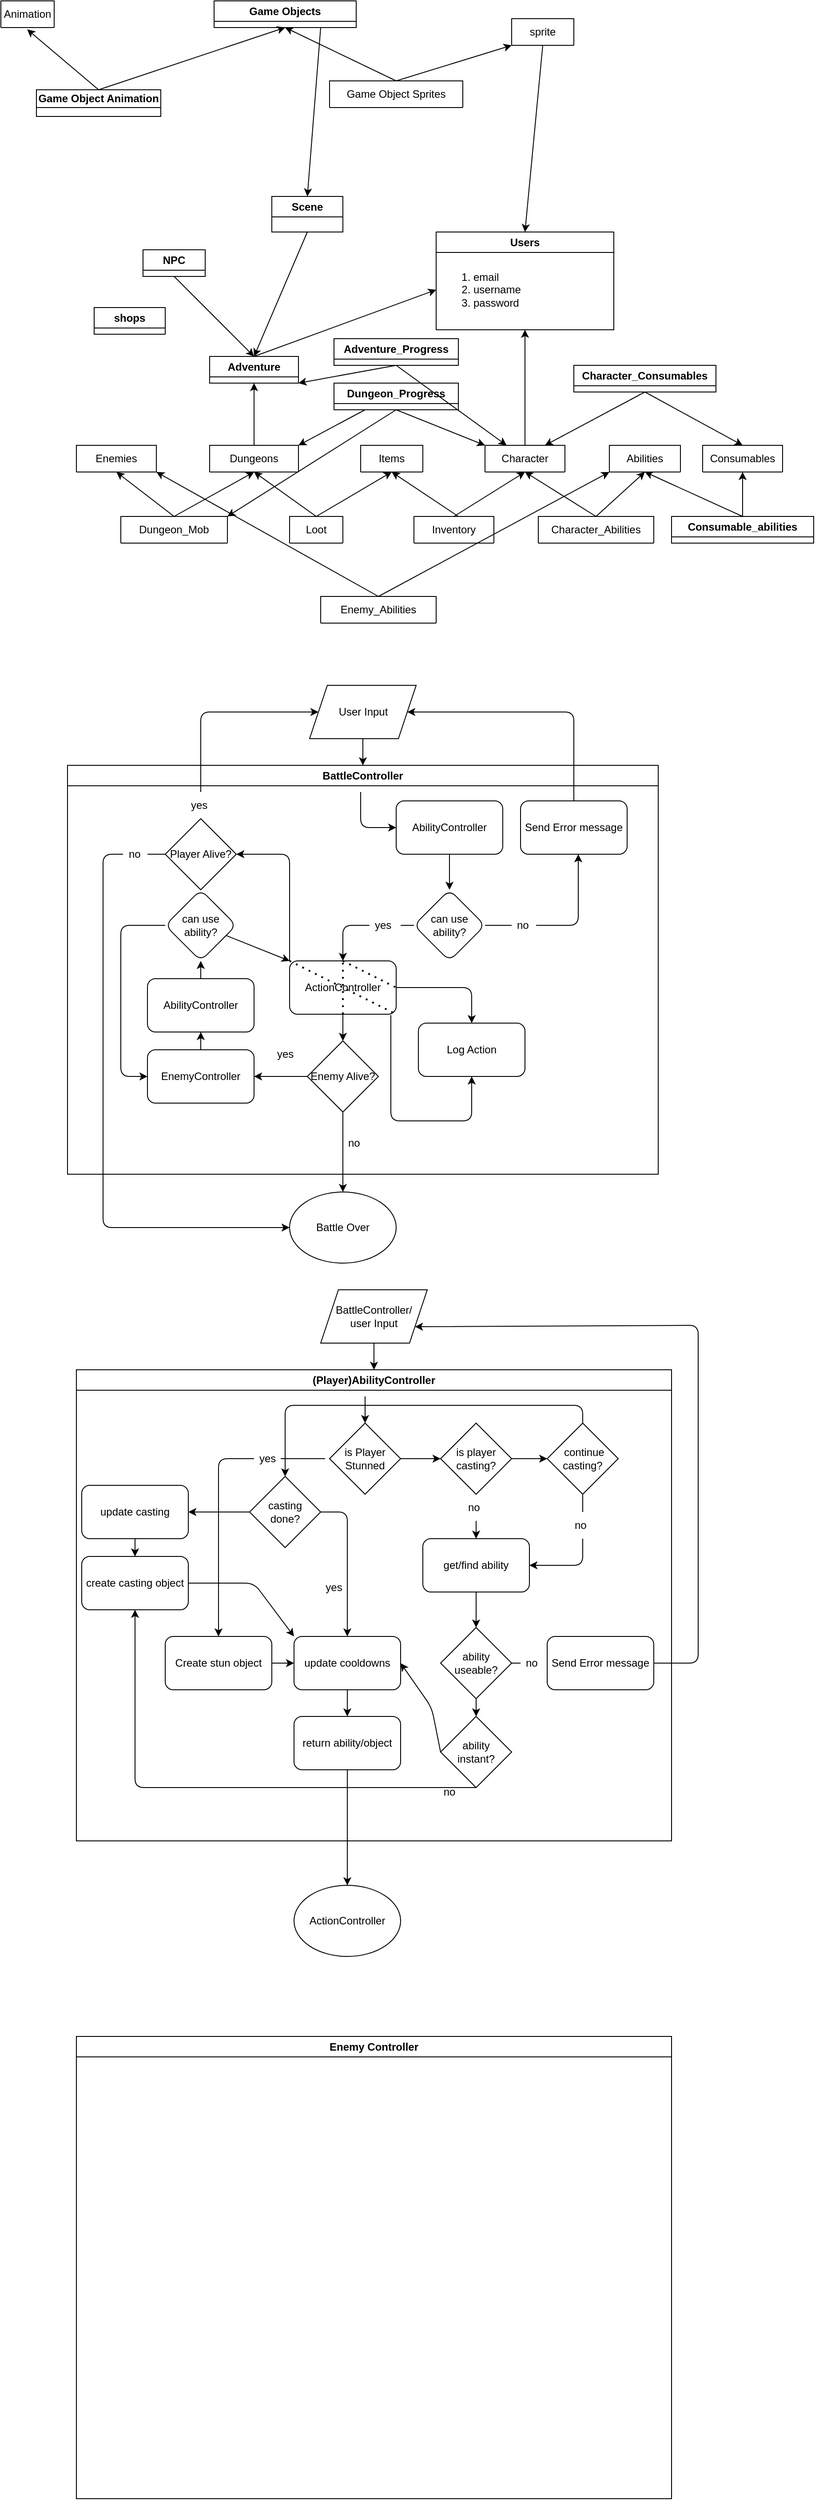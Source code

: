 <mxfile>
    <diagram id="T8C3bZ8Fw9OgXHhQJTOG" name="Page-1">
        <mxGraphModel dx="2020" dy="589" grid="1" gridSize="10" guides="1" tooltips="1" connect="1" arrows="1" fold="1" page="1" pageScale="1" pageWidth="850" pageHeight="1100" math="0" shadow="0">
            <root>
                <mxCell id="0"/>
                <mxCell id="1" parent="0"/>
                <mxCell id="2" value="Game Object Animation" style="swimlane;whiteSpace=wrap;html=1;startSize=20;" parent="1" vertex="1" collapsed="1">
                    <mxGeometry x="-35" y="730" width="140" height="30" as="geometry">
                        <mxRectangle x="110" y="570" width="200" height="80" as="alternateBounds"/>
                    </mxGeometry>
                </mxCell>
                <mxCell id="37" value="Animation_id" style="text;strokeColor=none;fillColor=none;align=left;verticalAlign=middle;spacingLeft=4;spacingRight=4;overflow=hidden;points=[[0,0.5],[1,0.5]];portConstraint=eastwest;rotatable=0;whiteSpace=wrap;html=1;" parent="2" vertex="1">
                    <mxGeometry y="20" width="200" height="30" as="geometry"/>
                </mxCell>
                <mxCell id="38" value="GameObject_id" style="text;strokeColor=none;fillColor=none;align=left;verticalAlign=middle;spacingLeft=4;spacingRight=4;overflow=hidden;points=[[0,0.5],[1,0.5]];portConstraint=eastwest;rotatable=0;whiteSpace=wrap;html=1;" parent="2" vertex="1">
                    <mxGeometry y="50" width="200" height="30" as="geometry"/>
                </mxCell>
                <mxCell id="5" value="Scene" style="swimlane;whiteSpace=wrap;html=1;startSize=23;" parent="1" vertex="1" collapsed="1">
                    <mxGeometry x="230" y="850" width="80" height="40" as="geometry">
                        <mxRectangle x="250" y="190" width="240" height="245" as="alternateBounds"/>
                    </mxGeometry>
                </mxCell>
                <mxCell id="11" value="Users" style="swimlane;whiteSpace=wrap;html=1;" parent="1" vertex="1">
                    <mxGeometry x="415" y="890" width="200" height="110" as="geometry">
                        <mxRectangle x="505" y="900" width="70" height="30" as="alternateBounds"/>
                    </mxGeometry>
                </mxCell>
                <mxCell id="122" value="&lt;ol&gt;&lt;li&gt;email&lt;/li&gt;&lt;li&gt;username&lt;/li&gt;&lt;li&gt;password&lt;/li&gt;&lt;/ol&gt;" style="text;strokeColor=none;fillColor=none;html=1;whiteSpace=wrap;verticalAlign=middle;overflow=hidden;" parent="11" vertex="1">
                    <mxGeometry y="25" width="200" height="80" as="geometry"/>
                </mxCell>
                <mxCell id="24" value="" style="endArrow=classic;html=1;entryX=0.5;entryY=1;entryDx=0;entryDy=0;exitX=0.5;exitY=0;exitDx=0;exitDy=0;startArrow=none;" parent="1" source="2" target="22" edge="1">
                    <mxGeometry width="50" height="50" relative="1" as="geometry">
                        <mxPoint x="75" y="960" as="sourcePoint"/>
                        <mxPoint x="175" y="770" as="targetPoint"/>
                    </mxGeometry>
                </mxCell>
                <mxCell id="25" value="" style="endArrow=classic;html=1;entryX=0.493;entryY=1.067;entryDx=0;entryDy=0;entryPerimeter=0;exitX=0.5;exitY=0;exitDx=0;exitDy=0;" parent="1" source="2" target="30" edge="1">
                    <mxGeometry width="50" height="50" relative="1" as="geometry">
                        <mxPoint x="-66" y="930" as="sourcePoint"/>
                        <mxPoint x="-65" y="840" as="targetPoint"/>
                    </mxGeometry>
                </mxCell>
                <mxCell id="27" value="Animation" style="swimlane;fontStyle=0;childLayout=stackLayout;horizontal=1;startSize=30;horizontalStack=0;resizeParent=1;resizeParentMax=0;resizeLast=0;collapsible=1;marginBottom=0;whiteSpace=wrap;html=1;" parent="1" vertex="1" collapsed="1">
                    <mxGeometry x="-75" y="630" width="60" height="30" as="geometry">
                        <mxRectangle x="120" y="350" width="140" height="120" as="alternateBounds"/>
                    </mxGeometry>
                </mxCell>
                <mxCell id="28" value="Name:String" style="text;strokeColor=none;fillColor=none;align=left;verticalAlign=middle;spacingLeft=4;spacingRight=4;overflow=hidden;points=[[0,0.5],[1,0.5]];portConstraint=eastwest;rotatable=0;whiteSpace=wrap;html=1;" parent="27" vertex="1">
                    <mxGeometry y="30" width="140" height="30" as="geometry"/>
                </mxCell>
                <mxCell id="29" value="Code:Text" style="text;strokeColor=none;fillColor=none;align=left;verticalAlign=middle;spacingLeft=4;spacingRight=4;overflow=hidden;points=[[0,0.5],[1,0.5]];portConstraint=eastwest;rotatable=0;whiteSpace=wrap;html=1;" parent="27" vertex="1">
                    <mxGeometry y="60" width="140" height="30" as="geometry"/>
                </mxCell>
                <mxCell id="30" value="Project_id" style="text;strokeColor=none;fillColor=none;align=left;verticalAlign=middle;spacingLeft=4;spacingRight=4;overflow=hidden;points=[[0,0.5],[1,0.5]];portConstraint=eastwest;rotatable=0;whiteSpace=wrap;html=1;" parent="27" vertex="1">
                    <mxGeometry y="90" width="140" height="30" as="geometry"/>
                </mxCell>
                <mxCell id="46" value="sprite" style="swimlane;fontStyle=0;childLayout=stackLayout;horizontal=1;startSize=30;horizontalStack=0;resizeParent=1;resizeParentMax=0;resizeLast=0;collapsible=1;marginBottom=0;whiteSpace=wrap;html=1;" parent="1" vertex="1" collapsed="1">
                    <mxGeometry x="500" y="650" width="70" height="30" as="geometry">
                        <mxRectangle x="650" y="420" width="140" height="120" as="alternateBounds"/>
                    </mxGeometry>
                </mxCell>
                <mxCell id="47" value="Item 1" style="text;strokeColor=none;fillColor=none;align=left;verticalAlign=middle;spacingLeft=4;spacingRight=4;overflow=hidden;points=[[0,0.5],[1,0.5]];portConstraint=eastwest;rotatable=0;whiteSpace=wrap;html=1;" parent="46" vertex="1">
                    <mxGeometry y="30" width="140" height="30" as="geometry"/>
                </mxCell>
                <mxCell id="48" value="Item 2" style="text;strokeColor=none;fillColor=none;align=left;verticalAlign=middle;spacingLeft=4;spacingRight=4;overflow=hidden;points=[[0,0.5],[1,0.5]];portConstraint=eastwest;rotatable=0;whiteSpace=wrap;html=1;" parent="46" vertex="1">
                    <mxGeometry y="60" width="140" height="30" as="geometry"/>
                </mxCell>
                <mxCell id="49" value="Item 3" style="text;strokeColor=none;fillColor=none;align=left;verticalAlign=middle;spacingLeft=4;spacingRight=4;overflow=hidden;points=[[0,0.5],[1,0.5]];portConstraint=eastwest;rotatable=0;whiteSpace=wrap;html=1;" parent="46" vertex="1">
                    <mxGeometry y="90" width="140" height="30" as="geometry"/>
                </mxCell>
                <mxCell id="50" value="" style="endArrow=classic;html=1;entryX=0.5;entryY=1;entryDx=0;entryDy=0;exitX=0.5;exitY=0;exitDx=0;exitDy=0;" parent="1" source="51" target="22" edge="1">
                    <mxGeometry width="50" height="50" relative="1" as="geometry">
                        <mxPoint x="355" y="700" as="sourcePoint"/>
                        <mxPoint x="305" y="590" as="targetPoint"/>
                    </mxGeometry>
                </mxCell>
                <mxCell id="51" value="Game Object Sprites" style="swimlane;fontStyle=0;childLayout=stackLayout;horizontal=1;startSize=30;horizontalStack=0;resizeParent=1;resizeParentMax=0;resizeLast=0;collapsible=1;marginBottom=0;whiteSpace=wrap;html=1;" parent="1" vertex="1" collapsed="1">
                    <mxGeometry x="295" y="720" width="150" height="30" as="geometry">
                        <mxRectangle x="440" y="560" width="140" height="90" as="alternateBounds"/>
                    </mxGeometry>
                </mxCell>
                <mxCell id="52" value="sprite_id" style="text;strokeColor=none;fillColor=none;align=left;verticalAlign=middle;spacingLeft=4;spacingRight=4;overflow=hidden;points=[[0,0.5],[1,0.5]];portConstraint=eastwest;rotatable=0;whiteSpace=wrap;html=1;" parent="51" vertex="1">
                    <mxGeometry y="30" width="140" height="30" as="geometry"/>
                </mxCell>
                <mxCell id="53" value="GameObject_id" style="text;strokeColor=none;fillColor=none;align=left;verticalAlign=middle;spacingLeft=4;spacingRight=4;overflow=hidden;points=[[0,0.5],[1,0.5]];portConstraint=eastwest;rotatable=0;whiteSpace=wrap;html=1;" parent="51" vertex="1">
                    <mxGeometry y="60" width="140" height="30" as="geometry"/>
                </mxCell>
                <mxCell id="55" value="" style="endArrow=classic;html=1;exitX=0.5;exitY=0;exitDx=0;exitDy=0;entryX=0;entryY=1;entryDx=0;entryDy=0;" parent="1" source="51" target="46" edge="1">
                    <mxGeometry width="50" height="50" relative="1" as="geometry">
                        <mxPoint x="255" y="640" as="sourcePoint"/>
                        <mxPoint x="540" y="650" as="targetPoint"/>
                    </mxGeometry>
                </mxCell>
                <mxCell id="22" value="Game Objects" style="swimlane;whiteSpace=wrap;html=1;" parent="1" vertex="1" collapsed="1">
                    <mxGeometry x="165" y="630" width="160" height="30" as="geometry">
                        <mxRectangle x="300" y="380" width="250" height="210" as="alternateBounds"/>
                    </mxGeometry>
                </mxCell>
                <mxCell id="32" value="Global Position" style="text;strokeColor=none;fillColor=none;align=left;verticalAlign=middle;spacingLeft=4;spacingRight=4;overflow=hidden;points=[[0,0.5],[1,0.5]];portConstraint=eastwest;rotatable=0;whiteSpace=wrap;html=1;" parent="22" vertex="1">
                    <mxGeometry y="20" width="200" height="30" as="geometry"/>
                </mxCell>
                <mxCell id="33" value="Global Rotation" style="text;strokeColor=none;fillColor=none;align=left;verticalAlign=middle;spacingLeft=4;spacingRight=4;overflow=hidden;points=[[0,0.5],[1,0.5]];portConstraint=eastwest;rotatable=0;whiteSpace=wrap;html=1;" parent="22" vertex="1">
                    <mxGeometry y="40" width="200" height="30" as="geometry"/>
                </mxCell>
                <mxCell id="34" value="Scale" style="text;strokeColor=none;fillColor=none;align=left;verticalAlign=middle;spacingLeft=4;spacingRight=4;overflow=hidden;points=[[0,0.5],[1,0.5]];portConstraint=eastwest;rotatable=0;whiteSpace=wrap;html=1;" parent="22" vertex="1">
                    <mxGeometry y="70" width="80" height="30" as="geometry"/>
                </mxCell>
                <mxCell id="35" value="Shape:String" style="text;strokeColor=none;fillColor=none;align=left;verticalAlign=middle;spacingLeft=4;spacingRight=4;overflow=hidden;points=[[0,0.5],[1,0.5]];portConstraint=eastwest;rotatable=0;whiteSpace=wrap;html=1;" parent="22" vertex="1">
                    <mxGeometry y="100" width="80" height="30" as="geometry"/>
                </mxCell>
                <mxCell id="36" value="Has Many -&amp;gt; Game Object Animations" style="text;strokeColor=none;fillColor=none;align=left;verticalAlign=middle;spacingLeft=4;spacingRight=4;overflow=hidden;points=[[0,0.5],[1,0.5]];portConstraint=eastwest;rotatable=0;whiteSpace=wrap;html=1;" parent="22" vertex="1">
                    <mxGeometry x="-10" y="130" width="250" height="30" as="geometry"/>
                </mxCell>
                <mxCell id="69" value="Character" style="swimlane;fontStyle=0;childLayout=stackLayout;horizontal=1;startSize=30;horizontalStack=0;resizeParent=1;resizeParentMax=0;resizeLast=0;collapsible=1;marginBottom=0;whiteSpace=wrap;html=1;" parent="1" vertex="1" collapsed="1">
                    <mxGeometry x="470" y="1130" width="90" height="30" as="geometry">
                        <mxRectangle x="470" y="1130" width="140" height="120" as="alternateBounds"/>
                    </mxGeometry>
                </mxCell>
                <mxCell id="70" value="name" style="text;strokeColor=none;fillColor=none;align=left;verticalAlign=middle;spacingLeft=4;spacingRight=4;overflow=hidden;points=[[0,0.5],[1,0.5]];portConstraint=eastwest;rotatable=0;whiteSpace=wrap;html=1;" parent="69" vertex="1">
                    <mxGeometry y="30" width="140" height="30" as="geometry"/>
                </mxCell>
                <mxCell id="71" value="user" style="text;strokeColor=none;fillColor=none;align=left;verticalAlign=middle;spacingLeft=4;spacingRight=4;overflow=hidden;points=[[0,0.5],[1,0.5]];portConstraint=eastwest;rotatable=0;whiteSpace=wrap;html=1;" parent="69" vertex="1">
                    <mxGeometry y="60" width="140" height="30" as="geometry"/>
                </mxCell>
                <mxCell id="72" value="image" style="text;strokeColor=none;fillColor=none;align=left;verticalAlign=middle;spacingLeft=4;spacingRight=4;overflow=hidden;points=[[0,0.5],[1,0.5]];portConstraint=eastwest;rotatable=0;whiteSpace=wrap;html=1;" parent="69" vertex="1">
                    <mxGeometry y="90" width="140" height="30" as="geometry"/>
                </mxCell>
                <mxCell id="73" value="Items" style="swimlane;fontStyle=0;childLayout=stackLayout;horizontal=1;startSize=30;horizontalStack=0;resizeParent=1;resizeParentMax=0;resizeLast=0;collapsible=1;marginBottom=0;whiteSpace=wrap;html=1;" parent="1" vertex="1" collapsed="1">
                    <mxGeometry x="330" y="1130" width="70" height="30" as="geometry">
                        <mxRectangle x="110" y="1310" width="140" height="120" as="alternateBounds"/>
                    </mxGeometry>
                </mxCell>
                <mxCell id="74" value="Item 1" style="text;strokeColor=none;fillColor=none;align=left;verticalAlign=middle;spacingLeft=4;spacingRight=4;overflow=hidden;points=[[0,0.5],[1,0.5]];portConstraint=eastwest;rotatable=0;whiteSpace=wrap;html=1;" parent="73" vertex="1">
                    <mxGeometry y="30" width="140" height="30" as="geometry"/>
                </mxCell>
                <mxCell id="75" value="Item 2" style="text;strokeColor=none;fillColor=none;align=left;verticalAlign=middle;spacingLeft=4;spacingRight=4;overflow=hidden;points=[[0,0.5],[1,0.5]];portConstraint=eastwest;rotatable=0;whiteSpace=wrap;html=1;" parent="73" vertex="1">
                    <mxGeometry y="60" width="140" height="30" as="geometry"/>
                </mxCell>
                <mxCell id="76" value="Item 3" style="text;strokeColor=none;fillColor=none;align=left;verticalAlign=middle;spacingLeft=4;spacingRight=4;overflow=hidden;points=[[0,0.5],[1,0.5]];portConstraint=eastwest;rotatable=0;whiteSpace=wrap;html=1;" parent="73" vertex="1">
                    <mxGeometry y="90" width="140" height="30" as="geometry"/>
                </mxCell>
                <mxCell id="263" style="edgeStyle=none;html=1;exitX=0.5;exitY=0;exitDx=0;exitDy=0;entryX=0.5;entryY=1;entryDx=0;entryDy=0;" parent="1" source="77" target="262" edge="1">
                    <mxGeometry relative="1" as="geometry"/>
                </mxCell>
                <mxCell id="77" value="Dungeons" style="swimlane;fontStyle=0;childLayout=stackLayout;horizontal=1;startSize=30;horizontalStack=0;resizeParent=1;resizeParentMax=0;resizeLast=0;collapsible=1;marginBottom=0;whiteSpace=wrap;html=1;" parent="1" vertex="1" collapsed="1">
                    <mxGeometry x="160" y="1130" width="100" height="30" as="geometry">
                        <mxRectangle x="150" y="1130" width="140" height="120" as="alternateBounds"/>
                    </mxGeometry>
                </mxCell>
                <mxCell id="78" value="Item 1" style="text;strokeColor=none;fillColor=none;align=left;verticalAlign=middle;spacingLeft=4;spacingRight=4;overflow=hidden;points=[[0,0.5],[1,0.5]];portConstraint=eastwest;rotatable=0;whiteSpace=wrap;html=1;" parent="77" vertex="1">
                    <mxGeometry y="30" width="140" height="30" as="geometry"/>
                </mxCell>
                <mxCell id="79" value="Item 2" style="text;strokeColor=none;fillColor=none;align=left;verticalAlign=middle;spacingLeft=4;spacingRight=4;overflow=hidden;points=[[0,0.5],[1,0.5]];portConstraint=eastwest;rotatable=0;whiteSpace=wrap;html=1;" parent="77" vertex="1">
                    <mxGeometry y="60" width="140" height="30" as="geometry"/>
                </mxCell>
                <mxCell id="80" value="Item 3" style="text;strokeColor=none;fillColor=none;align=left;verticalAlign=middle;spacingLeft=4;spacingRight=4;overflow=hidden;points=[[0,0.5],[1,0.5]];portConstraint=eastwest;rotatable=0;whiteSpace=wrap;html=1;" parent="77" vertex="1">
                    <mxGeometry y="90" width="140" height="30" as="geometry"/>
                </mxCell>
                <mxCell id="102" value="" style="endArrow=classic;html=1;" parent="77" edge="1">
                    <mxGeometry width="50" height="50" relative="1" as="geometry">
                        <mxPoint y="80" as="sourcePoint"/>
                        <mxPoint x="50" y="30" as="targetPoint"/>
                    </mxGeometry>
                </mxCell>
                <mxCell id="81" value="Loot" style="swimlane;fontStyle=0;childLayout=stackLayout;horizontal=1;startSize=30;horizontalStack=0;resizeParent=1;resizeParentMax=0;resizeLast=0;collapsible=1;marginBottom=0;whiteSpace=wrap;html=1;" parent="1" vertex="1" collapsed="1">
                    <mxGeometry x="250" y="1210" width="60" height="30" as="geometry">
                        <mxRectangle x="225" y="1200" width="140" height="120" as="alternateBounds"/>
                    </mxGeometry>
                </mxCell>
                <mxCell id="82" value="Item 1" style="text;strokeColor=none;fillColor=none;align=left;verticalAlign=middle;spacingLeft=4;spacingRight=4;overflow=hidden;points=[[0,0.5],[1,0.5]];portConstraint=eastwest;rotatable=0;whiteSpace=wrap;html=1;" parent="81" vertex="1">
                    <mxGeometry y="30" width="140" height="30" as="geometry"/>
                </mxCell>
                <mxCell id="83" value="Item 2" style="text;strokeColor=none;fillColor=none;align=left;verticalAlign=middle;spacingLeft=4;spacingRight=4;overflow=hidden;points=[[0,0.5],[1,0.5]];portConstraint=eastwest;rotatable=0;whiteSpace=wrap;html=1;" parent="81" vertex="1">
                    <mxGeometry y="60" width="140" height="30" as="geometry"/>
                </mxCell>
                <mxCell id="84" value="Item 3" style="text;strokeColor=none;fillColor=none;align=left;verticalAlign=middle;spacingLeft=4;spacingRight=4;overflow=hidden;points=[[0,0.5],[1,0.5]];portConstraint=eastwest;rotatable=0;whiteSpace=wrap;html=1;" parent="81" vertex="1">
                    <mxGeometry y="90" width="140" height="30" as="geometry"/>
                </mxCell>
                <mxCell id="85" value="Inventory" style="swimlane;fontStyle=0;childLayout=stackLayout;horizontal=1;startSize=30;horizontalStack=0;resizeParent=1;resizeParentMax=0;resizeLast=0;collapsible=1;marginBottom=0;whiteSpace=wrap;html=1;" parent="1" vertex="1" collapsed="1">
                    <mxGeometry x="390" y="1210" width="90" height="30" as="geometry">
                        <mxRectangle x="400" y="1200" width="140" height="120" as="alternateBounds"/>
                    </mxGeometry>
                </mxCell>
                <mxCell id="86" value="Item 1" style="text;strokeColor=none;fillColor=none;align=left;verticalAlign=middle;spacingLeft=4;spacingRight=4;overflow=hidden;points=[[0,0.5],[1,0.5]];portConstraint=eastwest;rotatable=0;whiteSpace=wrap;html=1;" parent="85" vertex="1">
                    <mxGeometry y="30" width="140" height="30" as="geometry"/>
                </mxCell>
                <mxCell id="87" value="Item 2" style="text;strokeColor=none;fillColor=none;align=left;verticalAlign=middle;spacingLeft=4;spacingRight=4;overflow=hidden;points=[[0,0.5],[1,0.5]];portConstraint=eastwest;rotatable=0;whiteSpace=wrap;html=1;" parent="85" vertex="1">
                    <mxGeometry y="60" width="140" height="30" as="geometry"/>
                </mxCell>
                <mxCell id="88" value="Item 3" style="text;strokeColor=none;fillColor=none;align=left;verticalAlign=middle;spacingLeft=4;spacingRight=4;overflow=hidden;points=[[0,0.5],[1,0.5]];portConstraint=eastwest;rotatable=0;whiteSpace=wrap;html=1;" parent="85" vertex="1">
                    <mxGeometry y="90" width="140" height="30" as="geometry"/>
                </mxCell>
                <mxCell id="89" value="" style="endArrow=classic;html=1;exitX=0.5;exitY=0;exitDx=0;exitDy=0;entryX=0.5;entryY=1;entryDx=0;entryDy=0;" parent="1" source="85" target="69" edge="1">
                    <mxGeometry width="50" height="50" relative="1" as="geometry">
                        <mxPoint x="340" y="1250" as="sourcePoint"/>
                        <mxPoint x="390" y="1200" as="targetPoint"/>
                    </mxGeometry>
                </mxCell>
                <mxCell id="90" value="" style="endArrow=classic;html=1;exitX=0.5;exitY=0;exitDx=0;exitDy=0;entryX=0.5;entryY=1;entryDx=0;entryDy=0;" parent="1" source="81" target="73" edge="1">
                    <mxGeometry width="50" height="50" relative="1" as="geometry">
                        <mxPoint x="330" y="1290" as="sourcePoint"/>
                        <mxPoint x="380" y="1240" as="targetPoint"/>
                    </mxGeometry>
                </mxCell>
                <mxCell id="91" value="" style="endArrow=classic;html=1;exitX=0.5;exitY=0;exitDx=0;exitDy=0;entryX=0.5;entryY=1;entryDx=0;entryDy=0;" parent="1" source="81" target="77" edge="1">
                    <mxGeometry width="50" height="50" relative="1" as="geometry">
                        <mxPoint x="340" y="1300" as="sourcePoint"/>
                        <mxPoint x="390" y="1250" as="targetPoint"/>
                    </mxGeometry>
                </mxCell>
                <mxCell id="92" value="" style="endArrow=classic;html=1;exitX=0.5;exitY=0;exitDx=0;exitDy=0;entryX=0.5;entryY=1;entryDx=0;entryDy=0;" parent="1" source="69" target="11" edge="1">
                    <mxGeometry width="50" height="50" relative="1" as="geometry">
                        <mxPoint x="350" y="1310" as="sourcePoint"/>
                        <mxPoint x="400" y="1260" as="targetPoint"/>
                    </mxGeometry>
                </mxCell>
                <mxCell id="93" value="" style="endArrow=classic;html=1;entryX=0.5;entryY=1;entryDx=0;entryDy=0;" parent="1" target="73" edge="1">
                    <mxGeometry width="50" height="50" relative="1" as="geometry">
                        <mxPoint x="440" y="1210" as="sourcePoint"/>
                        <mxPoint x="410" y="1270" as="targetPoint"/>
                    </mxGeometry>
                </mxCell>
                <mxCell id="94" value="Enemies" style="swimlane;fontStyle=0;childLayout=stackLayout;horizontal=1;startSize=30;horizontalStack=0;resizeParent=1;resizeParentMax=0;resizeLast=0;collapsible=1;marginBottom=0;whiteSpace=wrap;html=1;" parent="1" vertex="1" collapsed="1">
                    <mxGeometry x="10" y="1130" width="90" height="30" as="geometry">
                        <mxRectangle y="1130" width="140" height="120" as="alternateBounds"/>
                    </mxGeometry>
                </mxCell>
                <mxCell id="95" value="Item 1" style="text;strokeColor=none;fillColor=none;align=left;verticalAlign=middle;spacingLeft=4;spacingRight=4;overflow=hidden;points=[[0,0.5],[1,0.5]];portConstraint=eastwest;rotatable=0;whiteSpace=wrap;html=1;" parent="94" vertex="1">
                    <mxGeometry y="30" width="140" height="30" as="geometry"/>
                </mxCell>
                <mxCell id="96" value="Item 2" style="text;strokeColor=none;fillColor=none;align=left;verticalAlign=middle;spacingLeft=4;spacingRight=4;overflow=hidden;points=[[0,0.5],[1,0.5]];portConstraint=eastwest;rotatable=0;whiteSpace=wrap;html=1;" parent="94" vertex="1">
                    <mxGeometry y="60" width="140" height="30" as="geometry"/>
                </mxCell>
                <mxCell id="97" value="Item 3" style="text;strokeColor=none;fillColor=none;align=left;verticalAlign=middle;spacingLeft=4;spacingRight=4;overflow=hidden;points=[[0,0.5],[1,0.5]];portConstraint=eastwest;rotatable=0;whiteSpace=wrap;html=1;" parent="94" vertex="1">
                    <mxGeometry y="90" width="140" height="30" as="geometry"/>
                </mxCell>
                <mxCell id="98" value="Dungeon_Mob" style="swimlane;fontStyle=0;childLayout=stackLayout;horizontal=1;startSize=30;horizontalStack=0;resizeParent=1;resizeParentMax=0;resizeLast=0;collapsible=1;marginBottom=0;whiteSpace=wrap;html=1;" parent="1" vertex="1" collapsed="1">
                    <mxGeometry x="60" y="1210" width="120" height="30" as="geometry">
                        <mxRectangle x="50" y="1210" width="140" height="120" as="alternateBounds"/>
                    </mxGeometry>
                </mxCell>
                <mxCell id="99" value="Item 1" style="text;strokeColor=none;fillColor=none;align=left;verticalAlign=middle;spacingLeft=4;spacingRight=4;overflow=hidden;points=[[0,0.5],[1,0.5]];portConstraint=eastwest;rotatable=0;whiteSpace=wrap;html=1;" parent="98" vertex="1">
                    <mxGeometry y="30" width="140" height="30" as="geometry"/>
                </mxCell>
                <mxCell id="100" value="Item 2" style="text;strokeColor=none;fillColor=none;align=left;verticalAlign=middle;spacingLeft=4;spacingRight=4;overflow=hidden;points=[[0,0.5],[1,0.5]];portConstraint=eastwest;rotatable=0;whiteSpace=wrap;html=1;" parent="98" vertex="1">
                    <mxGeometry y="60" width="140" height="30" as="geometry"/>
                </mxCell>
                <mxCell id="101" value="Item 3" style="text;strokeColor=none;fillColor=none;align=left;verticalAlign=middle;spacingLeft=4;spacingRight=4;overflow=hidden;points=[[0,0.5],[1,0.5]];portConstraint=eastwest;rotatable=0;whiteSpace=wrap;html=1;" parent="98" vertex="1">
                    <mxGeometry y="90" width="140" height="30" as="geometry"/>
                </mxCell>
                <mxCell id="103" value="" style="endArrow=classic;html=1;exitX=0.5;exitY=0;exitDx=0;exitDy=0;entryX=0.5;entryY=1;entryDx=0;entryDy=0;" parent="1" source="98" target="77" edge="1">
                    <mxGeometry width="50" height="50" relative="1" as="geometry">
                        <mxPoint x="130" y="1210" as="sourcePoint"/>
                        <mxPoint x="210" y="1160" as="targetPoint"/>
                    </mxGeometry>
                </mxCell>
                <mxCell id="105" value="" style="endArrow=classic;html=1;entryX=0.5;entryY=1;entryDx=0;entryDy=0;exitX=0.5;exitY=0;exitDx=0;exitDy=0;" parent="1" source="98" target="94" edge="1">
                    <mxGeometry width="50" height="50" relative="1" as="geometry">
                        <mxPoint x="280" y="1210" as="sourcePoint"/>
                        <mxPoint x="330" y="1160" as="targetPoint"/>
                    </mxGeometry>
                </mxCell>
                <mxCell id="106" value="Abilities" style="swimlane;fontStyle=0;childLayout=stackLayout;horizontal=1;startSize=30;horizontalStack=0;resizeParent=1;resizeParentMax=0;resizeLast=0;collapsible=1;marginBottom=0;whiteSpace=wrap;html=1;" parent="1" vertex="1" collapsed="1">
                    <mxGeometry x="610" y="1130" width="80" height="30" as="geometry">
                        <mxRectangle x="610" y="1130" width="140" height="120" as="alternateBounds"/>
                    </mxGeometry>
                </mxCell>
                <mxCell id="107" value="Item 1" style="text;strokeColor=none;fillColor=none;align=left;verticalAlign=middle;spacingLeft=4;spacingRight=4;overflow=hidden;points=[[0,0.5],[1,0.5]];portConstraint=eastwest;rotatable=0;whiteSpace=wrap;html=1;" parent="106" vertex="1">
                    <mxGeometry y="30" width="140" height="30" as="geometry"/>
                </mxCell>
                <mxCell id="108" value="Item 2" style="text;strokeColor=none;fillColor=none;align=left;verticalAlign=middle;spacingLeft=4;spacingRight=4;overflow=hidden;points=[[0,0.5],[1,0.5]];portConstraint=eastwest;rotatable=0;whiteSpace=wrap;html=1;" parent="106" vertex="1">
                    <mxGeometry y="60" width="140" height="30" as="geometry"/>
                </mxCell>
                <mxCell id="109" value="Item 3" style="text;strokeColor=none;fillColor=none;align=left;verticalAlign=middle;spacingLeft=4;spacingRight=4;overflow=hidden;points=[[0,0.5],[1,0.5]];portConstraint=eastwest;rotatable=0;whiteSpace=wrap;html=1;" parent="106" vertex="1">
                    <mxGeometry y="90" width="140" height="30" as="geometry"/>
                </mxCell>
                <mxCell id="110" value="Character_Abilities" style="swimlane;fontStyle=0;childLayout=stackLayout;horizontal=1;startSize=30;horizontalStack=0;resizeParent=1;resizeParentMax=0;resizeLast=0;collapsible=1;marginBottom=0;whiteSpace=wrap;html=1;" parent="1" vertex="1" collapsed="1">
                    <mxGeometry x="530" y="1210" width="130" height="30" as="geometry">
                        <mxRectangle x="550" y="1210" width="140" height="120" as="alternateBounds"/>
                    </mxGeometry>
                </mxCell>
                <mxCell id="111" value="Item 1" style="text;strokeColor=none;fillColor=none;align=left;verticalAlign=middle;spacingLeft=4;spacingRight=4;overflow=hidden;points=[[0,0.5],[1,0.5]];portConstraint=eastwest;rotatable=0;whiteSpace=wrap;html=1;" parent="110" vertex="1">
                    <mxGeometry y="30" width="140" height="30" as="geometry"/>
                </mxCell>
                <mxCell id="112" value="Item 2" style="text;strokeColor=none;fillColor=none;align=left;verticalAlign=middle;spacingLeft=4;spacingRight=4;overflow=hidden;points=[[0,0.5],[1,0.5]];portConstraint=eastwest;rotatable=0;whiteSpace=wrap;html=1;" parent="110" vertex="1">
                    <mxGeometry y="60" width="140" height="30" as="geometry"/>
                </mxCell>
                <mxCell id="113" value="Item 3" style="text;strokeColor=none;fillColor=none;align=left;verticalAlign=middle;spacingLeft=4;spacingRight=4;overflow=hidden;points=[[0,0.5],[1,0.5]];portConstraint=eastwest;rotatable=0;whiteSpace=wrap;html=1;" parent="110" vertex="1">
                    <mxGeometry y="90" width="140" height="30" as="geometry"/>
                </mxCell>
                <mxCell id="114" value="" style="endArrow=classic;html=1;entryX=0.5;entryY=1;entryDx=0;entryDy=0;exitX=0.5;exitY=0;exitDx=0;exitDy=0;" parent="1" source="110" target="106" edge="1">
                    <mxGeometry width="50" height="50" relative="1" as="geometry">
                        <mxPoint x="590" y="1210" as="sourcePoint"/>
                        <mxPoint x="640" y="1160" as="targetPoint"/>
                    </mxGeometry>
                </mxCell>
                <mxCell id="115" value="" style="endArrow=classic;html=1;entryX=0.5;entryY=1;entryDx=0;entryDy=0;exitX=0.5;exitY=0;exitDx=0;exitDy=0;" parent="1" source="110" target="69" edge="1">
                    <mxGeometry width="50" height="50" relative="1" as="geometry">
                        <mxPoint x="560" y="1330" as="sourcePoint"/>
                        <mxPoint x="610" y="1280" as="targetPoint"/>
                    </mxGeometry>
                </mxCell>
                <mxCell id="116" value="Enemy_Abilities" style="swimlane;fontStyle=0;childLayout=stackLayout;horizontal=1;startSize=30;horizontalStack=0;resizeParent=1;resizeParentMax=0;resizeLast=0;collapsible=1;marginBottom=0;whiteSpace=wrap;html=1;" parent="1" vertex="1" collapsed="1">
                    <mxGeometry x="285" y="1300" width="130" height="30" as="geometry">
                        <mxRectangle x="295" y="1330" width="140" height="120" as="alternateBounds"/>
                    </mxGeometry>
                </mxCell>
                <mxCell id="117" value="Item 1" style="text;strokeColor=none;fillColor=none;align=left;verticalAlign=middle;spacingLeft=4;spacingRight=4;overflow=hidden;points=[[0,0.5],[1,0.5]];portConstraint=eastwest;rotatable=0;whiteSpace=wrap;html=1;" parent="116" vertex="1">
                    <mxGeometry y="30" width="140" height="30" as="geometry"/>
                </mxCell>
                <mxCell id="118" value="Item 2" style="text;strokeColor=none;fillColor=none;align=left;verticalAlign=middle;spacingLeft=4;spacingRight=4;overflow=hidden;points=[[0,0.5],[1,0.5]];portConstraint=eastwest;rotatable=0;whiteSpace=wrap;html=1;" parent="116" vertex="1">
                    <mxGeometry y="60" width="140" height="30" as="geometry"/>
                </mxCell>
                <mxCell id="119" value="Item 3" style="text;strokeColor=none;fillColor=none;align=left;verticalAlign=middle;spacingLeft=4;spacingRight=4;overflow=hidden;points=[[0,0.5],[1,0.5]];portConstraint=eastwest;rotatable=0;whiteSpace=wrap;html=1;" parent="116" vertex="1">
                    <mxGeometry y="90" width="140" height="30" as="geometry"/>
                </mxCell>
                <mxCell id="120" value="" style="endArrow=classic;html=1;exitX=0.5;exitY=0;exitDx=0;exitDy=0;entryX=0;entryY=1;entryDx=0;entryDy=0;" parent="1" source="116" target="106" edge="1">
                    <mxGeometry width="50" height="50" relative="1" as="geometry">
                        <mxPoint x="370" y="1320" as="sourcePoint"/>
                        <mxPoint x="420" y="1270" as="targetPoint"/>
                    </mxGeometry>
                </mxCell>
                <mxCell id="121" value="" style="endArrow=classic;html=1;exitX=0.5;exitY=0;exitDx=0;exitDy=0;entryX=1;entryY=1;entryDx=0;entryDy=0;" parent="1" source="116" target="94" edge="1">
                    <mxGeometry width="50" height="50" relative="1" as="geometry">
                        <mxPoint x="230" y="1350" as="sourcePoint"/>
                        <mxPoint x="280" y="1300" as="targetPoint"/>
                    </mxGeometry>
                </mxCell>
                <mxCell id="129" value="BattleController" style="swimlane;whiteSpace=wrap;html=1;" parent="1" vertex="1">
                    <mxGeometry y="1490" width="665" height="460" as="geometry"/>
                </mxCell>
                <mxCell id="134" value="" style="edgeStyle=none;html=1;" parent="129" target="133" edge="1">
                    <mxGeometry relative="1" as="geometry">
                        <mxPoint x="430" y="100" as="sourcePoint"/>
                    </mxGeometry>
                </mxCell>
                <mxCell id="132" value="AbilityController" style="rounded=1;whiteSpace=wrap;html=1;" parent="129" vertex="1">
                    <mxGeometry x="370" y="40" width="120" height="60" as="geometry"/>
                </mxCell>
                <mxCell id="133" value="can use &lt;br&gt;ability?" style="rhombus;whiteSpace=wrap;html=1;rounded=1;" parent="129" vertex="1">
                    <mxGeometry x="390" y="140" width="80" height="80" as="geometry"/>
                </mxCell>
                <mxCell id="139" value="" style="endArrow=classic;html=1;exitX=0;exitY=0.5;exitDx=0;exitDy=0;startArrow=none;entryX=0.5;entryY=0;entryDx=0;entryDy=0;" parent="129" source="142" target="148" edge="1">
                    <mxGeometry relative="1" as="geometry">
                        <mxPoint x="250" y="190" as="sourcePoint"/>
                        <mxPoint x="310" y="220" as="targetPoint"/>
                        <Array as="points">
                            <mxPoint x="310" y="180"/>
                        </Array>
                    </mxGeometry>
                </mxCell>
                <mxCell id="142" value="yes" style="text;strokeColor=none;fillColor=none;align=left;verticalAlign=middle;spacingLeft=4;spacingRight=4;overflow=hidden;points=[[0,0.5],[1,0.5]];portConstraint=eastwest;rotatable=0;whiteSpace=wrap;html=1;" parent="129" vertex="1">
                    <mxGeometry x="340" y="165" width="35" height="30" as="geometry"/>
                </mxCell>
                <mxCell id="143" value="" style="endArrow=none;html=1;exitX=0;exitY=0.5;exitDx=0;exitDy=0;" parent="129" source="133" target="142" edge="1">
                    <mxGeometry relative="1" as="geometry">
                        <mxPoint x="455" y="1680" as="sourcePoint"/>
                        <mxPoint x="375" y="1680" as="targetPoint"/>
                    </mxGeometry>
                </mxCell>
                <mxCell id="146" value="Send Error message" style="rounded=1;whiteSpace=wrap;html=1;" parent="129" vertex="1">
                    <mxGeometry x="510" y="40" width="120" height="60" as="geometry"/>
                </mxCell>
                <mxCell id="144" value="" style="endArrow=classic;html=1;exitX=1;exitY=0.5;exitDx=0;exitDy=0;entryX=0.5;entryY=1;entryDx=0;entryDy=0;startArrow=none;" parent="129" source="178" edge="1">
                    <mxGeometry width="50" height="50" relative="1" as="geometry">
                        <mxPoint x="450" y="170" as="sourcePoint"/>
                        <mxPoint x="575" y="100" as="targetPoint"/>
                        <Array as="points">
                            <mxPoint x="575" y="180"/>
                        </Array>
                    </mxGeometry>
                </mxCell>
                <mxCell id="148" value="ActionController" style="rounded=1;whiteSpace=wrap;html=1;" parent="129" vertex="1">
                    <mxGeometry x="250" y="220" width="120" height="60" as="geometry"/>
                </mxCell>
                <mxCell id="150" value="" style="endArrow=classic;html=1;exitX=0.5;exitY=1;exitDx=0;exitDy=0;entryX=0.5;entryY=0;entryDx=0;entryDy=0;" parent="129" source="148" target="157" edge="1">
                    <mxGeometry width="50" height="50" relative="1" as="geometry">
                        <mxPoint x="290" y="370" as="sourcePoint"/>
                        <mxPoint x="280" y="310" as="targetPoint"/>
                    </mxGeometry>
                </mxCell>
                <mxCell id="151" value="EnemyController" style="rounded=1;whiteSpace=wrap;html=1;" parent="129" vertex="1">
                    <mxGeometry x="90" y="320" width="120" height="60" as="geometry"/>
                </mxCell>
                <mxCell id="152" value="Log Action" style="rounded=1;whiteSpace=wrap;html=1;" parent="129" vertex="1">
                    <mxGeometry x="395" y="290" width="120" height="60" as="geometry"/>
                </mxCell>
                <mxCell id="153" value="" style="endArrow=classic;html=1;entryX=0.5;entryY=1;entryDx=0;entryDy=0;exitX=0.95;exitY=1.017;exitDx=0;exitDy=0;exitPerimeter=0;" parent="129" source="148" target="152" edge="1">
                    <mxGeometry width="50" height="50" relative="1" as="geometry">
                        <mxPoint x="150" y="400" as="sourcePoint"/>
                        <mxPoint x="460" y="330" as="targetPoint"/>
                        <Array as="points">
                            <mxPoint x="364" y="400"/>
                            <mxPoint x="455" y="400"/>
                        </Array>
                    </mxGeometry>
                </mxCell>
                <mxCell id="154" value="" style="endArrow=classic;html=1;exitX=1;exitY=0.5;exitDx=0;exitDy=0;entryX=0.5;entryY=0;entryDx=0;entryDy=0;" parent="129" source="148" target="152" edge="1">
                    <mxGeometry width="50" height="50" relative="1" as="geometry">
                        <mxPoint x="380" y="290" as="sourcePoint"/>
                        <mxPoint x="430" y="240" as="targetPoint"/>
                        <Array as="points">
                            <mxPoint x="455" y="250"/>
                        </Array>
                    </mxGeometry>
                </mxCell>
                <mxCell id="157" value="Enemy Alive?" style="rhombus;whiteSpace=wrap;html=1;" parent="129" vertex="1">
                    <mxGeometry x="270" y="310" width="80" height="80" as="geometry"/>
                </mxCell>
                <mxCell id="158" value="Player Alive?" style="rhombus;whiteSpace=wrap;html=1;" parent="129" vertex="1">
                    <mxGeometry x="110" y="60" width="80" height="80" as="geometry"/>
                </mxCell>
                <mxCell id="159" value="" style="endArrow=classic;html=1;exitX=0;exitY=0.5;exitDx=0;exitDy=0;entryX=1;entryY=0.5;entryDx=0;entryDy=0;" parent="129" source="157" target="151" edge="1">
                    <mxGeometry width="50" height="50" relative="1" as="geometry">
                        <mxPoint x="270" y="450" as="sourcePoint"/>
                        <mxPoint x="320" y="400" as="targetPoint"/>
                    </mxGeometry>
                </mxCell>
                <mxCell id="160" value="yes" style="text;strokeColor=none;fillColor=none;align=left;verticalAlign=middle;spacingLeft=4;spacingRight=4;overflow=hidden;points=[[0,0.5],[1,0.5]];portConstraint=eastwest;rotatable=0;whiteSpace=wrap;html=1;" parent="129" vertex="1">
                    <mxGeometry x="230" y="310" width="30" height="30" as="geometry"/>
                </mxCell>
                <mxCell id="162" value="no" style="text;strokeColor=none;fillColor=none;align=left;verticalAlign=middle;spacingLeft=4;spacingRight=4;overflow=hidden;points=[[0,0.5],[1,0.5]];portConstraint=eastwest;rotatable=0;whiteSpace=wrap;html=1;" parent="129" vertex="1">
                    <mxGeometry x="310" y="410" width="30" height="30" as="geometry"/>
                </mxCell>
                <mxCell id="163" value="" style="endArrow=classic;html=1;entryX=0.5;entryY=1;entryDx=0;entryDy=0;exitX=0.5;exitY=0;exitDx=0;exitDy=0;" parent="129" source="151" target="243" edge="1">
                    <mxGeometry width="50" height="50" relative="1" as="geometry">
                        <mxPoint x="30" y="370" as="sourcePoint"/>
                        <mxPoint x="80" y="320" as="targetPoint"/>
                    </mxGeometry>
                </mxCell>
                <mxCell id="169" value="" style="endArrow=classic;html=1;entryX=0;entryY=0.5;entryDx=0;entryDy=0;" parent="129" target="132" edge="1">
                    <mxGeometry width="50" height="50" relative="1" as="geometry">
                        <mxPoint x="330" y="30" as="sourcePoint"/>
                        <mxPoint x="330" y="90" as="targetPoint"/>
                        <Array as="points">
                            <mxPoint x="330" y="70"/>
                        </Array>
                    </mxGeometry>
                </mxCell>
                <mxCell id="173" value="yes" style="text;strokeColor=none;fillColor=none;align=left;verticalAlign=middle;spacingLeft=4;spacingRight=4;overflow=hidden;points=[[0,0.5],[1,0.5]];portConstraint=eastwest;rotatable=0;whiteSpace=wrap;html=1;" parent="129" vertex="1">
                    <mxGeometry x="132.5" y="30" width="35" height="30" as="geometry"/>
                </mxCell>
                <mxCell id="174" value="" style="endArrow=none;html=1;exitX=0.5;exitY=0;exitDx=0;exitDy=0;" parent="129" source="158" target="173" edge="1">
                    <mxGeometry width="50" height="50" relative="1" as="geometry">
                        <mxPoint x="150" y="210" as="sourcePoint"/>
                        <mxPoint x="282.5" y="-60" as="targetPoint"/>
                        <Array as="points"/>
                    </mxGeometry>
                </mxCell>
                <mxCell id="177" value="no" style="text;strokeColor=none;fillColor=none;align=left;verticalAlign=middle;spacingLeft=4;spacingRight=4;overflow=hidden;points=[[0,0.5],[1,0.5]];portConstraint=eastwest;rotatable=0;whiteSpace=wrap;html=1;" parent="129" vertex="1">
                    <mxGeometry x="62.5" y="85" width="27.5" height="30" as="geometry"/>
                </mxCell>
                <mxCell id="176" value="" style="endArrow=none;html=1;exitX=0;exitY=0.5;exitDx=0;exitDy=0;entryX=1;entryY=0.5;entryDx=0;entryDy=0;" parent="129" source="158" target="177" edge="1">
                    <mxGeometry width="50" height="50" relative="1" as="geometry">
                        <mxPoint x="110" y="250" as="sourcePoint"/>
                        <mxPoint x="250" y="520" as="targetPoint"/>
                        <Array as="points"/>
                    </mxGeometry>
                </mxCell>
                <mxCell id="178" value="no" style="text;strokeColor=none;fillColor=none;align=left;verticalAlign=middle;spacingLeft=4;spacingRight=4;overflow=hidden;points=[[0,0.5],[1,0.5]];portConstraint=eastwest;rotatable=0;whiteSpace=wrap;html=1;" parent="129" vertex="1">
                    <mxGeometry x="500" y="165" width="27.5" height="30" as="geometry"/>
                </mxCell>
                <mxCell id="181" value="" style="endArrow=none;html=1;exitX=1;exitY=0.5;exitDx=0;exitDy=0;entryX=0;entryY=0.5;entryDx=0;entryDy=0;" parent="129" source="133" target="178" edge="1">
                    <mxGeometry width="50" height="50" relative="1" as="geometry">
                        <mxPoint x="470" y="1670" as="sourcePoint"/>
                        <mxPoint x="575" y="1590" as="targetPoint"/>
                        <Array as="points"/>
                    </mxGeometry>
                </mxCell>
                <mxCell id="243" value="AbilityController" style="rounded=1;whiteSpace=wrap;html=1;" parent="129" vertex="1">
                    <mxGeometry x="90" y="240" width="120" height="60" as="geometry"/>
                </mxCell>
                <mxCell id="244" value="can use &lt;br&gt;ability?" style="rhombus;whiteSpace=wrap;html=1;rounded=1;" parent="129" vertex="1">
                    <mxGeometry x="110" y="140" width="80" height="80" as="geometry"/>
                </mxCell>
                <mxCell id="245" value="" style="endArrow=classic;html=1;entryX=0;entryY=0;entryDx=0;entryDy=0;" parent="129" source="244" target="148" edge="1">
                    <mxGeometry width="50" height="50" relative="1" as="geometry">
                        <mxPoint x="60" y="210" as="sourcePoint"/>
                        <mxPoint x="110" y="160" as="targetPoint"/>
                    </mxGeometry>
                </mxCell>
                <mxCell id="246" value="" style="endArrow=none;dashed=1;html=1;dashPattern=1 3;strokeWidth=2;exitX=0.5;exitY=0;exitDx=0;exitDy=0;entryX=1;entryY=0.5;entryDx=0;entryDy=0;" parent="129" source="148" target="148" edge="1">
                    <mxGeometry width="50" height="50" relative="1" as="geometry">
                        <mxPoint x="400" y="270" as="sourcePoint"/>
                        <mxPoint x="450" y="220" as="targetPoint"/>
                    </mxGeometry>
                </mxCell>
                <mxCell id="247" value="" style="endArrow=none;dashed=1;html=1;dashPattern=1 3;strokeWidth=2;entryX=0.5;entryY=0;entryDx=0;entryDy=0;exitX=0.5;exitY=1;exitDx=0;exitDy=0;" parent="129" source="148" target="148" edge="1">
                    <mxGeometry width="50" height="50" relative="1" as="geometry">
                        <mxPoint x="170" y="460" as="sourcePoint"/>
                        <mxPoint x="220" y="410" as="targetPoint"/>
                    </mxGeometry>
                </mxCell>
                <mxCell id="248" value="" style="endArrow=classic;html=1;exitX=0.5;exitY=0;exitDx=0;exitDy=0;entryX=0.5;entryY=1;entryDx=0;entryDy=0;" parent="129" source="243" target="244" edge="1">
                    <mxGeometry width="50" height="50" relative="1" as="geometry">
                        <mxPoint x="60" y="240" as="sourcePoint"/>
                        <mxPoint x="110" y="190" as="targetPoint"/>
                    </mxGeometry>
                </mxCell>
                <mxCell id="249" value="" style="endArrow=classic;html=1;exitX=0;exitY=0.5;exitDx=0;exitDy=0;entryX=0;entryY=0.5;entryDx=0;entryDy=0;" parent="129" source="244" target="151" edge="1">
                    <mxGeometry width="50" height="50" relative="1" as="geometry">
                        <mxPoint x="60" y="210" as="sourcePoint"/>
                        <mxPoint x="50" y="300" as="targetPoint"/>
                        <Array as="points">
                            <mxPoint x="60" y="180"/>
                            <mxPoint x="60" y="350"/>
                        </Array>
                    </mxGeometry>
                </mxCell>
                <mxCell id="250" value="" style="endArrow=classic;html=1;exitX=0;exitY=0;exitDx=0;exitDy=0;entryX=1;entryY=0.5;entryDx=0;entryDy=0;" parent="129" source="148" target="158" edge="1">
                    <mxGeometry width="50" height="50" relative="1" as="geometry">
                        <mxPoint x="240" y="190" as="sourcePoint"/>
                        <mxPoint x="250" y="100" as="targetPoint"/>
                        <Array as="points">
                            <mxPoint x="250" y="100"/>
                        </Array>
                    </mxGeometry>
                </mxCell>
                <mxCell id="251" value="" style="endArrow=none;dashed=1;html=1;dashPattern=1 3;strokeWidth=2;exitX=0;exitY=0;exitDx=0;exitDy=0;entryX=1;entryY=1;entryDx=0;entryDy=0;" parent="129" source="148" target="148" edge="1">
                    <mxGeometry width="50" height="50" relative="1" as="geometry">
                        <mxPoint x="230" y="300" as="sourcePoint"/>
                        <mxPoint x="280" y="250" as="targetPoint"/>
                    </mxGeometry>
                </mxCell>
                <mxCell id="130" value="User Input" style="shape=parallelogram;perimeter=parallelogramPerimeter;whiteSpace=wrap;html=1;fixedSize=1;" parent="1" vertex="1">
                    <mxGeometry x="272.5" y="1400" width="120" height="60" as="geometry"/>
                </mxCell>
                <mxCell id="131" value="" style="endArrow=classic;html=1;exitX=0.5;exitY=1;exitDx=0;exitDy=0;entryX=0.5;entryY=0;entryDx=0;entryDy=0;" parent="1" source="130" target="129" edge="1">
                    <mxGeometry width="50" height="50" relative="1" as="geometry">
                        <mxPoint x="170" y="1550" as="sourcePoint"/>
                        <mxPoint x="220" y="1500" as="targetPoint"/>
                    </mxGeometry>
                </mxCell>
                <mxCell id="147" value="" style="endArrow=classic;html=1;exitX=0.5;exitY=0;exitDx=0;exitDy=0;entryX=1;entryY=0.5;entryDx=0;entryDy=0;" parent="1" source="146" target="130" edge="1">
                    <mxGeometry width="50" height="50" relative="1" as="geometry">
                        <mxPoint x="480" y="1480" as="sourcePoint"/>
                        <mxPoint x="510" y="1420" as="targetPoint"/>
                        <Array as="points">
                            <mxPoint x="570" y="1430"/>
                        </Array>
                    </mxGeometry>
                </mxCell>
                <mxCell id="156" value="Battle Over" style="ellipse;whiteSpace=wrap;html=1;" parent="1" vertex="1">
                    <mxGeometry x="250" y="1970" width="120" height="80" as="geometry"/>
                </mxCell>
                <mxCell id="161" value="" style="endArrow=classic;html=1;exitX=0.5;exitY=1;exitDx=0;exitDy=0;entryX=0.5;entryY=0;entryDx=0;entryDy=0;" parent="1" source="157" target="156" edge="1">
                    <mxGeometry width="50" height="50" relative="1" as="geometry">
                        <mxPoint x="230" y="1940" as="sourcePoint"/>
                        <mxPoint x="280" y="1890" as="targetPoint"/>
                    </mxGeometry>
                </mxCell>
                <mxCell id="164" value="" style="endArrow=classic;html=1;exitX=0.5;exitY=0;exitDx=0;exitDy=0;entryX=0;entryY=0.5;entryDx=0;entryDy=0;startArrow=none;" parent="1" source="173" target="130" edge="1">
                    <mxGeometry width="50" height="50" relative="1" as="geometry">
                        <mxPoint x="130" y="1660" as="sourcePoint"/>
                        <mxPoint x="150" y="1420" as="targetPoint"/>
                        <Array as="points">
                            <mxPoint x="150" y="1430"/>
                        </Array>
                    </mxGeometry>
                </mxCell>
                <mxCell id="166" value="" style="endArrow=classic;html=1;exitX=0;exitY=0.5;exitDx=0;exitDy=0;entryX=0;entryY=0.5;entryDx=0;entryDy=0;startArrow=none;" parent="1" source="177" target="156" edge="1">
                    <mxGeometry width="50" height="50" relative="1" as="geometry">
                        <mxPoint x="40" y="1860" as="sourcePoint"/>
                        <mxPoint x="40" y="2010" as="targetPoint"/>
                        <Array as="points">
                            <mxPoint x="40" y="1590"/>
                            <mxPoint x="40" y="1740"/>
                            <mxPoint x="40" y="2010"/>
                        </Array>
                    </mxGeometry>
                </mxCell>
                <mxCell id="184" value="(Player)AbilityController" style="swimlane;whiteSpace=wrap;html=1;" parent="1" vertex="1">
                    <mxGeometry x="10" y="2170" width="670" height="530" as="geometry"/>
                </mxCell>
                <mxCell id="182" value="is player casting?" style="rhombus;whiteSpace=wrap;html=1;" parent="184" vertex="1">
                    <mxGeometry x="410" y="60" width="80" height="80" as="geometry"/>
                </mxCell>
                <mxCell id="187" value="is Player Stunned" style="rhombus;whiteSpace=wrap;html=1;" parent="184" vertex="1">
                    <mxGeometry x="285" y="60" width="80" height="80" as="geometry"/>
                </mxCell>
                <mxCell id="190" value="" style="endArrow=classic;html=1;entryX=0.5;entryY=0;entryDx=0;entryDy=0;" parent="184" target="187" edge="1">
                    <mxGeometry width="50" height="50" relative="1" as="geometry">
                        <mxPoint x="325" y="30" as="sourcePoint"/>
                        <mxPoint x="310" y="80" as="targetPoint"/>
                    </mxGeometry>
                </mxCell>
                <mxCell id="191" value="" style="endArrow=classic;html=1;startArrow=none;entryX=0.5;entryY=0;entryDx=0;entryDy=0;" parent="184" source="196" target="201" edge="1">
                    <mxGeometry width="50" height="50" relative="1" as="geometry">
                        <mxPoint x="280" y="100" as="sourcePoint"/>
                        <mxPoint x="140" y="190" as="targetPoint"/>
                        <Array as="points">
                            <mxPoint x="160" y="100"/>
                        </Array>
                    </mxGeometry>
                </mxCell>
                <mxCell id="192" value="" style="endArrow=classic;html=1;exitX=1;exitY=0.5;exitDx=0;exitDy=0;entryX=0;entryY=0.5;entryDx=0;entryDy=0;" parent="184" source="187" target="182" edge="1">
                    <mxGeometry width="50" height="50" relative="1" as="geometry">
                        <mxPoint x="250" y="300" as="sourcePoint"/>
                        <mxPoint x="300" y="250" as="targetPoint"/>
                    </mxGeometry>
                </mxCell>
                <mxCell id="193" value="" style="endArrow=classic;html=1;exitX=0.5;exitY=1;exitDx=0;exitDy=0;startArrow=none;entryX=0.5;entryY=0;entryDx=0;entryDy=0;" parent="184" source="195" target="203" edge="1">
                    <mxGeometry width="50" height="50" relative="1" as="geometry">
                        <mxPoint x="430" y="210" as="sourcePoint"/>
                        <mxPoint x="450" y="190" as="targetPoint"/>
                    </mxGeometry>
                </mxCell>
                <mxCell id="194" value="" style="endArrow=none;html=1;exitX=0.5;exitY=1;exitDx=0;exitDy=0;" parent="184" source="182" target="195" edge="1">
                    <mxGeometry width="50" height="50" relative="1" as="geometry">
                        <mxPoint x="470" y="2320" as="sourcePoint"/>
                        <mxPoint x="470" y="2370" as="targetPoint"/>
                    </mxGeometry>
                </mxCell>
                <mxCell id="195" value="no" style="text;strokeColor=none;fillColor=none;align=left;verticalAlign=middle;spacingLeft=4;spacingRight=4;overflow=hidden;points=[[0,0.5],[1,0.5]];portConstraint=eastwest;rotatable=0;whiteSpace=wrap;html=1;" parent="184" vertex="1">
                    <mxGeometry x="435" y="140" width="30" height="30" as="geometry"/>
                </mxCell>
                <mxCell id="198" value="" style="endArrow=none;html=1;" parent="184" target="196" edge="1">
                    <mxGeometry width="50" height="50" relative="1" as="geometry">
                        <mxPoint x="280" y="100" as="sourcePoint"/>
                        <mxPoint x="150" y="2390" as="targetPoint"/>
                        <Array as="points"/>
                    </mxGeometry>
                </mxCell>
                <mxCell id="196" value="yes" style="text;strokeColor=none;fillColor=none;align=left;verticalAlign=middle;spacingLeft=4;spacingRight=4;overflow=hidden;points=[[0,0.5],[1,0.5]];portConstraint=eastwest;rotatable=0;whiteSpace=wrap;html=1;" parent="184" vertex="1">
                    <mxGeometry x="200" y="85" width="30" height="30" as="geometry"/>
                </mxCell>
                <mxCell id="199" value="&amp;nbsp;continue casting?" style="rhombus;whiteSpace=wrap;html=1;" parent="184" vertex="1">
                    <mxGeometry x="530" y="60" width="80" height="80" as="geometry"/>
                </mxCell>
                <mxCell id="200" value="" style="endArrow=classic;html=1;exitX=1;exitY=0.5;exitDx=0;exitDy=0;entryX=0;entryY=0.5;entryDx=0;entryDy=0;" parent="184" source="182" target="199" edge="1">
                    <mxGeometry width="50" height="50" relative="1" as="geometry">
                        <mxPoint x="490" y="210" as="sourcePoint"/>
                        <mxPoint x="540" y="160" as="targetPoint"/>
                    </mxGeometry>
                </mxCell>
                <mxCell id="201" value="Create stun object" style="rounded=1;whiteSpace=wrap;html=1;" parent="184" vertex="1">
                    <mxGeometry x="100" y="300" width="120" height="60" as="geometry"/>
                </mxCell>
                <mxCell id="203" value="get/find ability" style="rounded=1;whiteSpace=wrap;html=1;" parent="184" vertex="1">
                    <mxGeometry x="390" y="190" width="120" height="60" as="geometry"/>
                </mxCell>
                <mxCell id="204" value="ability useable?" style="rhombus;whiteSpace=wrap;html=1;" parent="184" vertex="1">
                    <mxGeometry x="410" y="290" width="80" height="80" as="geometry"/>
                </mxCell>
                <mxCell id="206" value="" style="endArrow=classic;html=1;exitX=1;exitY=0.5;exitDx=0;exitDy=0;startArrow=none;entryX=0;entryY=0.5;entryDx=0;entryDy=0;" parent="184" source="207" target="210" edge="1">
                    <mxGeometry width="50" height="50" relative="1" as="geometry">
                        <mxPoint x="500" y="420" as="sourcePoint"/>
                        <mxPoint x="550" y="330" as="targetPoint"/>
                    </mxGeometry>
                </mxCell>
                <mxCell id="205" value="" style="endArrow=classic;html=1;exitX=0.5;exitY=1;exitDx=0;exitDy=0;entryX=0.5;entryY=0;entryDx=0;entryDy=0;" parent="184" source="203" target="204" edge="1">
                    <mxGeometry width="50" height="50" relative="1" as="geometry">
                        <mxPoint x="260" y="260" as="sourcePoint"/>
                        <mxPoint x="310" y="210" as="targetPoint"/>
                    </mxGeometry>
                </mxCell>
                <mxCell id="208" value="" style="endArrow=none;html=1;exitX=1;exitY=0.5;exitDx=0;exitDy=0;" parent="184" source="204" target="207" edge="1">
                    <mxGeometry width="50" height="50" relative="1" as="geometry">
                        <mxPoint x="510" y="2500" as="sourcePoint"/>
                        <mxPoint x="550" y="2500" as="targetPoint"/>
                    </mxGeometry>
                </mxCell>
                <mxCell id="207" value="no" style="text;strokeColor=none;fillColor=none;align=left;verticalAlign=middle;spacingLeft=4;spacingRight=4;overflow=hidden;points=[[0,0.5],[1,0.5]];portConstraint=eastwest;rotatable=0;whiteSpace=wrap;html=1;" parent="184" vertex="1">
                    <mxGeometry x="500" y="315" width="30" height="30" as="geometry"/>
                </mxCell>
                <mxCell id="210" value="Send Error message" style="rounded=1;whiteSpace=wrap;html=1;" parent="184" vertex="1">
                    <mxGeometry x="530" y="300" width="120" height="60" as="geometry"/>
                </mxCell>
                <mxCell id="212" value="update cooldowns" style="rounded=1;whiteSpace=wrap;html=1;" parent="184" vertex="1">
                    <mxGeometry x="245" y="300" width="120" height="60" as="geometry"/>
                </mxCell>
                <mxCell id="215" value="" style="endArrow=classic;html=1;exitX=1;exitY=0.5;exitDx=0;exitDy=0;entryX=0;entryY=0.5;entryDx=0;entryDy=0;" parent="184" source="201" target="212" edge="1">
                    <mxGeometry width="50" height="50" relative="1" as="geometry">
                        <mxPoint x="240" y="470" as="sourcePoint"/>
                        <mxPoint x="290" y="420" as="targetPoint"/>
                    </mxGeometry>
                </mxCell>
                <mxCell id="216" value="return ability/object" style="rounded=1;whiteSpace=wrap;html=1;" parent="184" vertex="1">
                    <mxGeometry x="245" y="390" width="120" height="60" as="geometry"/>
                </mxCell>
                <mxCell id="217" value="" style="endArrow=classic;html=1;exitX=0.5;exitY=1;exitDx=0;exitDy=0;entryX=0.5;entryY=0;entryDx=0;entryDy=0;" parent="184" source="212" target="216" edge="1">
                    <mxGeometry width="50" height="50" relative="1" as="geometry">
                        <mxPoint x="190" y="480" as="sourcePoint"/>
                        <mxPoint x="240" y="430" as="targetPoint"/>
                    </mxGeometry>
                </mxCell>
                <mxCell id="219" value="" style="endArrow=classic;html=1;exitX=0.5;exitY=1;exitDx=0;exitDy=0;startArrow=none;entryX=1;entryY=0.5;entryDx=0;entryDy=0;" parent="184" source="220" target="203" edge="1">
                    <mxGeometry width="50" height="50" relative="1" as="geometry">
                        <mxPoint x="560" y="220" as="sourcePoint"/>
                        <mxPoint x="530" y="220" as="targetPoint"/>
                        <Array as="points">
                            <mxPoint x="570" y="220"/>
                        </Array>
                    </mxGeometry>
                </mxCell>
                <mxCell id="220" value="no" style="text;strokeColor=none;fillColor=none;align=left;verticalAlign=middle;spacingLeft=4;spacingRight=4;overflow=hidden;points=[[0,0.5],[1,0.5]];portConstraint=eastwest;rotatable=0;whiteSpace=wrap;html=1;" parent="184" vertex="1">
                    <mxGeometry x="555" y="160" width="30" height="30" as="geometry"/>
                </mxCell>
                <mxCell id="221" value="" style="endArrow=none;html=1;exitX=0.5;exitY=1;exitDx=0;exitDy=0;" parent="184" source="199" target="220" edge="1">
                    <mxGeometry width="50" height="50" relative="1" as="geometry">
                        <mxPoint x="590" y="2310" as="sourcePoint"/>
                        <mxPoint x="590" y="2380" as="targetPoint"/>
                    </mxGeometry>
                </mxCell>
                <mxCell id="222" value="" style="endArrow=classic;html=1;exitX=0.5;exitY=0;exitDx=0;exitDy=0;entryX=0.5;entryY=0;entryDx=0;entryDy=0;" parent="184" source="199" target="226" edge="1">
                    <mxGeometry width="50" height="50" relative="1" as="geometry">
                        <mxPoint x="210" y="240" as="sourcePoint"/>
                        <mxPoint x="190" y="80" as="targetPoint"/>
                        <Array as="points">
                            <mxPoint x="570" y="40"/>
                            <mxPoint x="235" y="40"/>
                        </Array>
                    </mxGeometry>
                </mxCell>
                <mxCell id="223" value="update casting" style="rounded=1;whiteSpace=wrap;html=1;" parent="184" vertex="1">
                    <mxGeometry x="6" y="130" width="120" height="60" as="geometry"/>
                </mxCell>
                <mxCell id="226" value="casting &lt;br&gt;done?" style="rhombus;whiteSpace=wrap;html=1;" parent="184" vertex="1">
                    <mxGeometry x="195" y="120" width="80" height="80" as="geometry"/>
                </mxCell>
                <mxCell id="227" value="" style="endArrow=classic;html=1;exitX=0.5;exitY=1;exitDx=0;exitDy=0;entryX=0.5;entryY=0;entryDx=0;entryDy=0;" parent="184" source="223" target="229" edge="1">
                    <mxGeometry width="50" height="50" relative="1" as="geometry">
                        <mxPoint x="290" y="260" as="sourcePoint"/>
                        <mxPoint x="340" y="210" as="targetPoint"/>
                    </mxGeometry>
                </mxCell>
                <mxCell id="228" value="" style="endArrow=classic;html=1;entryX=0.5;entryY=0;entryDx=0;entryDy=0;exitX=1;exitY=0.5;exitDx=0;exitDy=0;" parent="184" source="226" target="212" edge="1">
                    <mxGeometry width="50" height="50" relative="1" as="geometry">
                        <mxPoint x="300" y="170" as="sourcePoint"/>
                        <mxPoint x="350" y="240" as="targetPoint"/>
                        <Array as="points">
                            <mxPoint x="305" y="160"/>
                            <mxPoint x="305" y="280"/>
                        </Array>
                    </mxGeometry>
                </mxCell>
                <mxCell id="229" value="create casting object" style="rounded=1;whiteSpace=wrap;html=1;" parent="184" vertex="1">
                    <mxGeometry x="6" y="210" width="120" height="60" as="geometry"/>
                </mxCell>
                <mxCell id="230" value="" style="endArrow=classic;html=1;exitX=0;exitY=0.5;exitDx=0;exitDy=0;entryX=1;entryY=0.5;entryDx=0;entryDy=0;" parent="184" source="226" target="223" edge="1">
                    <mxGeometry width="50" height="50" relative="1" as="geometry">
                        <mxPoint x="170" y="260" as="sourcePoint"/>
                        <mxPoint x="220" y="210" as="targetPoint"/>
                    </mxGeometry>
                </mxCell>
                <mxCell id="234" value="yes" style="text;html=1;strokeColor=none;fillColor=none;align=center;verticalAlign=middle;whiteSpace=wrap;rounded=0;" parent="184" vertex="1">
                    <mxGeometry x="260" y="230" width="60" height="30" as="geometry"/>
                </mxCell>
                <mxCell id="236" value="" style="endArrow=classic;html=1;exitX=1;exitY=0.5;exitDx=0;exitDy=0;entryX=0;entryY=0;entryDx=0;entryDy=0;" parent="184" source="229" target="212" edge="1">
                    <mxGeometry width="50" height="50" relative="1" as="geometry">
                        <mxPoint x="40" y="330" as="sourcePoint"/>
                        <mxPoint x="90" y="280" as="targetPoint"/>
                        <Array as="points">
                            <mxPoint x="200" y="240"/>
                        </Array>
                    </mxGeometry>
                </mxCell>
                <mxCell id="237" value="ability &lt;br&gt;instant?" style="rhombus;whiteSpace=wrap;html=1;" parent="184" vertex="1">
                    <mxGeometry x="410" y="390" width="80" height="80" as="geometry"/>
                </mxCell>
                <mxCell id="238" value="" style="endArrow=classic;html=1;exitX=0.5;exitY=1;exitDx=0;exitDy=0;entryX=0.5;entryY=0;entryDx=0;entryDy=0;" parent="184" source="204" target="237" edge="1">
                    <mxGeometry width="50" height="50" relative="1" as="geometry">
                        <mxPoint x="370" y="410" as="sourcePoint"/>
                        <mxPoint x="420" y="360" as="targetPoint"/>
                    </mxGeometry>
                </mxCell>
                <mxCell id="239" value="" style="endArrow=classic;html=1;entryX=1;entryY=0.5;entryDx=0;entryDy=0;exitX=0;exitY=0.5;exitDx=0;exitDy=0;" parent="184" source="237" target="212" edge="1">
                    <mxGeometry width="50" height="50" relative="1" as="geometry">
                        <mxPoint x="390" y="420" as="sourcePoint"/>
                        <mxPoint x="440" y="370" as="targetPoint"/>
                        <Array as="points">
                            <mxPoint x="400" y="380"/>
                        </Array>
                    </mxGeometry>
                </mxCell>
                <mxCell id="240" value="no" style="text;html=1;strokeColor=none;fillColor=none;align=center;verticalAlign=middle;whiteSpace=wrap;rounded=0;" parent="184" vertex="1">
                    <mxGeometry x="390" y="460" width="60" height="30" as="geometry"/>
                </mxCell>
                <mxCell id="241" value="" style="endArrow=classic;html=1;exitX=0.5;exitY=1;exitDx=0;exitDy=0;entryX=0.5;entryY=1;entryDx=0;entryDy=0;" parent="184" source="237" target="229" edge="1">
                    <mxGeometry width="50" height="50" relative="1" as="geometry">
                        <mxPoint x="120" y="500" as="sourcePoint"/>
                        <mxPoint x="40" y="470" as="targetPoint"/>
                        <Array as="points">
                            <mxPoint x="66" y="470"/>
                        </Array>
                    </mxGeometry>
                </mxCell>
                <mxCell id="185" value="BattleController/&lt;br&gt;user Input" style="shape=parallelogram;perimeter=parallelogramPerimeter;whiteSpace=wrap;html=1;fixedSize=1;" parent="1" vertex="1">
                    <mxGeometry x="285" y="2080" width="120" height="60" as="geometry"/>
                </mxCell>
                <mxCell id="186" value="" style="endArrow=classic;html=1;exitX=0.5;exitY=1;exitDx=0;exitDy=0;entryX=0.5;entryY=0;entryDx=0;entryDy=0;" parent="1" source="185" target="184" edge="1">
                    <mxGeometry width="50" height="50" relative="1" as="geometry">
                        <mxPoint x="320" y="2280" as="sourcePoint"/>
                        <mxPoint x="370" y="2230" as="targetPoint"/>
                    </mxGeometry>
                </mxCell>
                <mxCell id="188" value="ActionController" style="ellipse;whiteSpace=wrap;html=1;" parent="1" vertex="1">
                    <mxGeometry x="255" y="2750" width="120" height="80" as="geometry"/>
                </mxCell>
                <mxCell id="211" value="" style="endArrow=classic;html=1;exitX=1;exitY=0.5;exitDx=0;exitDy=0;entryX=1;entryY=0.75;entryDx=0;entryDy=0;" parent="1" source="210" target="185" edge="1">
                    <mxGeometry width="50" height="50" relative="1" as="geometry">
                        <mxPoint x="700" y="2510" as="sourcePoint"/>
                        <mxPoint x="750" y="2460" as="targetPoint"/>
                        <Array as="points">
                            <mxPoint x="710" y="2500"/>
                            <mxPoint x="710" y="2120"/>
                        </Array>
                    </mxGeometry>
                </mxCell>
                <mxCell id="218" value="" style="endArrow=classic;html=1;exitX=0.5;exitY=1;exitDx=0;exitDy=0;entryX=0.5;entryY=0;entryDx=0;entryDy=0;" parent="1" source="216" target="188" edge="1">
                    <mxGeometry width="50" height="50" relative="1" as="geometry">
                        <mxPoint x="340" y="2680" as="sourcePoint"/>
                        <mxPoint x="390" y="2630" as="targetPoint"/>
                    </mxGeometry>
                </mxCell>
                <mxCell id="242" value="Enemy Controller" style="swimlane;whiteSpace=wrap;html=1;startSize=23;" parent="1" vertex="1">
                    <mxGeometry x="10" y="2920" width="670" height="520" as="geometry"/>
                </mxCell>
                <mxCell id="252" value="Consumables" style="swimlane;fontStyle=0;childLayout=stackLayout;horizontal=1;startSize=30;horizontalStack=0;resizeParent=1;resizeParentMax=0;resizeLast=0;collapsible=1;marginBottom=0;whiteSpace=wrap;html=1;" parent="1" vertex="1" collapsed="1">
                    <mxGeometry x="715" y="1130" width="90" height="30" as="geometry">
                        <mxRectangle x="110" y="1310" width="140" height="120" as="alternateBounds"/>
                    </mxGeometry>
                </mxCell>
                <mxCell id="253" value="Item 1" style="text;strokeColor=none;fillColor=none;align=left;verticalAlign=middle;spacingLeft=4;spacingRight=4;overflow=hidden;points=[[0,0.5],[1,0.5]];portConstraint=eastwest;rotatable=0;whiteSpace=wrap;html=1;" parent="252" vertex="1">
                    <mxGeometry y="30" width="140" height="30" as="geometry"/>
                </mxCell>
                <mxCell id="254" value="Item 2" style="text;strokeColor=none;fillColor=none;align=left;verticalAlign=middle;spacingLeft=4;spacingRight=4;overflow=hidden;points=[[0,0.5],[1,0.5]];portConstraint=eastwest;rotatable=0;whiteSpace=wrap;html=1;" parent="252" vertex="1">
                    <mxGeometry y="60" width="140" height="30" as="geometry"/>
                </mxCell>
                <mxCell id="255" value="Item 3" style="text;strokeColor=none;fillColor=none;align=left;verticalAlign=middle;spacingLeft=4;spacingRight=4;overflow=hidden;points=[[0,0.5],[1,0.5]];portConstraint=eastwest;rotatable=0;whiteSpace=wrap;html=1;" parent="252" vertex="1">
                    <mxGeometry y="90" width="140" height="30" as="geometry"/>
                </mxCell>
                <mxCell id="256" value="Consumable_abilities" style="swimlane;whiteSpace=wrap;html=1;" parent="1" vertex="1" collapsed="1">
                    <mxGeometry x="680" y="1210" width="160" height="30" as="geometry">
                        <mxRectangle x="680" y="1210" width="200" height="200" as="alternateBounds"/>
                    </mxGeometry>
                </mxCell>
                <mxCell id="257" value="" style="endArrow=classic;html=1;exitX=0.5;exitY=0;exitDx=0;exitDy=0;entryX=0.5;entryY=1;entryDx=0;entryDy=0;" parent="1" source="256" target="106" edge="1">
                    <mxGeometry width="50" height="50" relative="1" as="geometry">
                        <mxPoint x="620" y="1340" as="sourcePoint"/>
                        <mxPoint x="670" y="1290" as="targetPoint"/>
                    </mxGeometry>
                </mxCell>
                <mxCell id="258" value="" style="endArrow=classic;html=1;exitX=0.5;exitY=0;exitDx=0;exitDy=0;entryX=0.5;entryY=1;entryDx=0;entryDy=0;" parent="1" source="256" target="252" edge="1">
                    <mxGeometry width="50" height="50" relative="1" as="geometry">
                        <mxPoint x="690" y="1340" as="sourcePoint"/>
                        <mxPoint x="740" y="1290" as="targetPoint"/>
                    </mxGeometry>
                </mxCell>
                <mxCell id="259" value="Character_Consumables" style="swimlane;whiteSpace=wrap;html=1;" parent="1" vertex="1" collapsed="1">
                    <mxGeometry x="570" y="1040" width="160" height="30" as="geometry">
                        <mxRectangle x="680" y="1210" width="200" height="200" as="alternateBounds"/>
                    </mxGeometry>
                </mxCell>
                <mxCell id="260" value="" style="endArrow=classic;html=1;exitX=0.5;exitY=1;exitDx=0;exitDy=0;entryX=0.75;entryY=0;entryDx=0;entryDy=0;" parent="1" source="259" target="69" edge="1">
                    <mxGeometry width="50" height="50" relative="1" as="geometry">
                        <mxPoint x="570" y="1130" as="sourcePoint"/>
                        <mxPoint x="620" y="1080" as="targetPoint"/>
                    </mxGeometry>
                </mxCell>
                <mxCell id="261" value="" style="endArrow=classic;html=1;exitX=0.5;exitY=1;exitDx=0;exitDy=0;entryX=0.5;entryY=0;entryDx=0;entryDy=0;" parent="1" source="259" target="252" edge="1">
                    <mxGeometry width="50" height="50" relative="1" as="geometry">
                        <mxPoint x="690" y="1140" as="sourcePoint"/>
                        <mxPoint x="740" y="1090" as="targetPoint"/>
                    </mxGeometry>
                </mxCell>
                <mxCell id="262" value="Adventure" style="swimlane;whiteSpace=wrap;html=1;" parent="1" vertex="1" collapsed="1">
                    <mxGeometry x="160" y="1030" width="100" height="30" as="geometry">
                        <mxRectangle x="90" y="880" width="200" height="200" as="alternateBounds"/>
                    </mxGeometry>
                </mxCell>
                <mxCell id="264" value="" style="endArrow=classic;html=1;exitX=0.5;exitY=0;exitDx=0;exitDy=0;entryX=0;entryY=0.5;entryDx=0;entryDy=0;" parent="1" source="262" target="122" edge="1">
                    <mxGeometry width="50" height="50" relative="1" as="geometry">
                        <mxPoint x="240" y="990" as="sourcePoint"/>
                        <mxPoint x="290" y="940" as="targetPoint"/>
                    </mxGeometry>
                </mxCell>
                <mxCell id="266" style="edgeStyle=none;html=1;entryX=1;entryY=0;entryDx=0;entryDy=0;exitX=0.5;exitY=1;exitDx=0;exitDy=0;" parent="1" source="265" target="98" edge="1">
                    <mxGeometry relative="1" as="geometry">
                        <mxPoint x="380" y="1110" as="sourcePoint"/>
                    </mxGeometry>
                </mxCell>
                <mxCell id="267" style="edgeStyle=none;html=1;exitX=0.5;exitY=1;exitDx=0;exitDy=0;entryX=0;entryY=0;entryDx=0;entryDy=0;" parent="1" source="265" target="69" edge="1">
                    <mxGeometry relative="1" as="geometry"/>
                </mxCell>
                <mxCell id="265" value="Dungeon_Progress" style="swimlane;whiteSpace=wrap;html=1;" parent="1" vertex="1" collapsed="1">
                    <mxGeometry x="300" y="1060" width="140" height="30" as="geometry">
                        <mxRectangle x="285" y="1050" width="200" height="200" as="alternateBounds"/>
                    </mxGeometry>
                </mxCell>
                <mxCell id="269" style="edgeStyle=none;html=1;exitX=0.5;exitY=1;exitDx=0;exitDy=0;" parent="1" source="268" target="69" edge="1">
                    <mxGeometry relative="1" as="geometry"/>
                </mxCell>
                <mxCell id="268" value="Adventure_Progress" style="swimlane;whiteSpace=wrap;html=1;" parent="1" vertex="1" collapsed="1">
                    <mxGeometry x="300" y="1010" width="140" height="30" as="geometry">
                        <mxRectangle x="285" y="1050" width="200" height="200" as="alternateBounds"/>
                    </mxGeometry>
                </mxCell>
                <mxCell id="270" value="" style="endArrow=classic;html=1;exitX=0.5;exitY=1;exitDx=0;exitDy=0;entryX=1;entryY=1;entryDx=0;entryDy=0;" parent="1" source="268" target="262" edge="1">
                    <mxGeometry width="50" height="50" relative="1" as="geometry">
                        <mxPoint x="250" y="1120" as="sourcePoint"/>
                        <mxPoint x="300" y="1070" as="targetPoint"/>
                    </mxGeometry>
                </mxCell>
                <mxCell id="271" value="" style="endArrow=classic;html=1;exitX=0.75;exitY=1;exitDx=0;exitDy=0;entryX=0.5;entryY=0;entryDx=0;entryDy=0;" parent="1" source="22" target="5" edge="1">
                    <mxGeometry width="50" height="50" relative="1" as="geometry">
                        <mxPoint x="265" y="810" as="sourcePoint"/>
                        <mxPoint x="315" y="760" as="targetPoint"/>
                    </mxGeometry>
                </mxCell>
                <mxCell id="272" value="" style="endArrow=classic;html=1;exitX=0.5;exitY=1;exitDx=0;exitDy=0;entryX=0.5;entryY=0;entryDx=0;entryDy=0;" parent="1" source="5" target="262" edge="1">
                    <mxGeometry width="50" height="50" relative="1" as="geometry">
                        <mxPoint x="420" y="800" as="sourcePoint"/>
                        <mxPoint x="470" y="750" as="targetPoint"/>
                    </mxGeometry>
                </mxCell>
                <mxCell id="273" value="" style="endArrow=classic;html=1;exitX=0.5;exitY=1;exitDx=0;exitDy=0;entryX=0.5;entryY=0;entryDx=0;entryDy=0;" parent="1" source="46" target="11" edge="1">
                    <mxGeometry width="50" height="50" relative="1" as="geometry">
                        <mxPoint x="600" y="660" as="sourcePoint"/>
                        <mxPoint x="650" y="610" as="targetPoint"/>
                    </mxGeometry>
                </mxCell>
                <mxCell id="274" value="NPC" style="swimlane;whiteSpace=wrap;html=1;" parent="1" vertex="1" collapsed="1">
                    <mxGeometry x="85" y="910" width="70" height="30" as="geometry">
                        <mxRectangle x="80" y="780" width="200" height="200" as="alternateBounds"/>
                    </mxGeometry>
                </mxCell>
                <mxCell id="275" value="" style="endArrow=classic;html=1;exitX=0.5;exitY=1;exitDx=0;exitDy=0;entryX=0.5;entryY=0;entryDx=0;entryDy=0;" parent="1" source="274" target="262" edge="1">
                    <mxGeometry width="50" height="50" relative="1" as="geometry">
                        <mxPoint x="180" y="940" as="sourcePoint"/>
                        <mxPoint x="230" y="890" as="targetPoint"/>
                    </mxGeometry>
                </mxCell>
                <mxCell id="276" value="shops" style="swimlane;whiteSpace=wrap;html=1;" parent="1" vertex="1" collapsed="1">
                    <mxGeometry x="30" y="975" width="80" height="30" as="geometry">
                        <mxRectangle x="30" y="975" width="200" height="200" as="alternateBounds"/>
                    </mxGeometry>
                </mxCell>
                <mxCell id="277" value="" style="endArrow=classic;html=1;exitX=0.25;exitY=1;exitDx=0;exitDy=0;entryX=1;entryY=0;entryDx=0;entryDy=0;" edge="1" parent="1" source="265" target="77">
                    <mxGeometry width="50" height="50" relative="1" as="geometry">
                        <mxPoint x="60" y="1090" as="sourcePoint"/>
                        <mxPoint x="110" y="1040" as="targetPoint"/>
                    </mxGeometry>
                </mxCell>
            </root>
        </mxGraphModel>
    </diagram>
</mxfile>